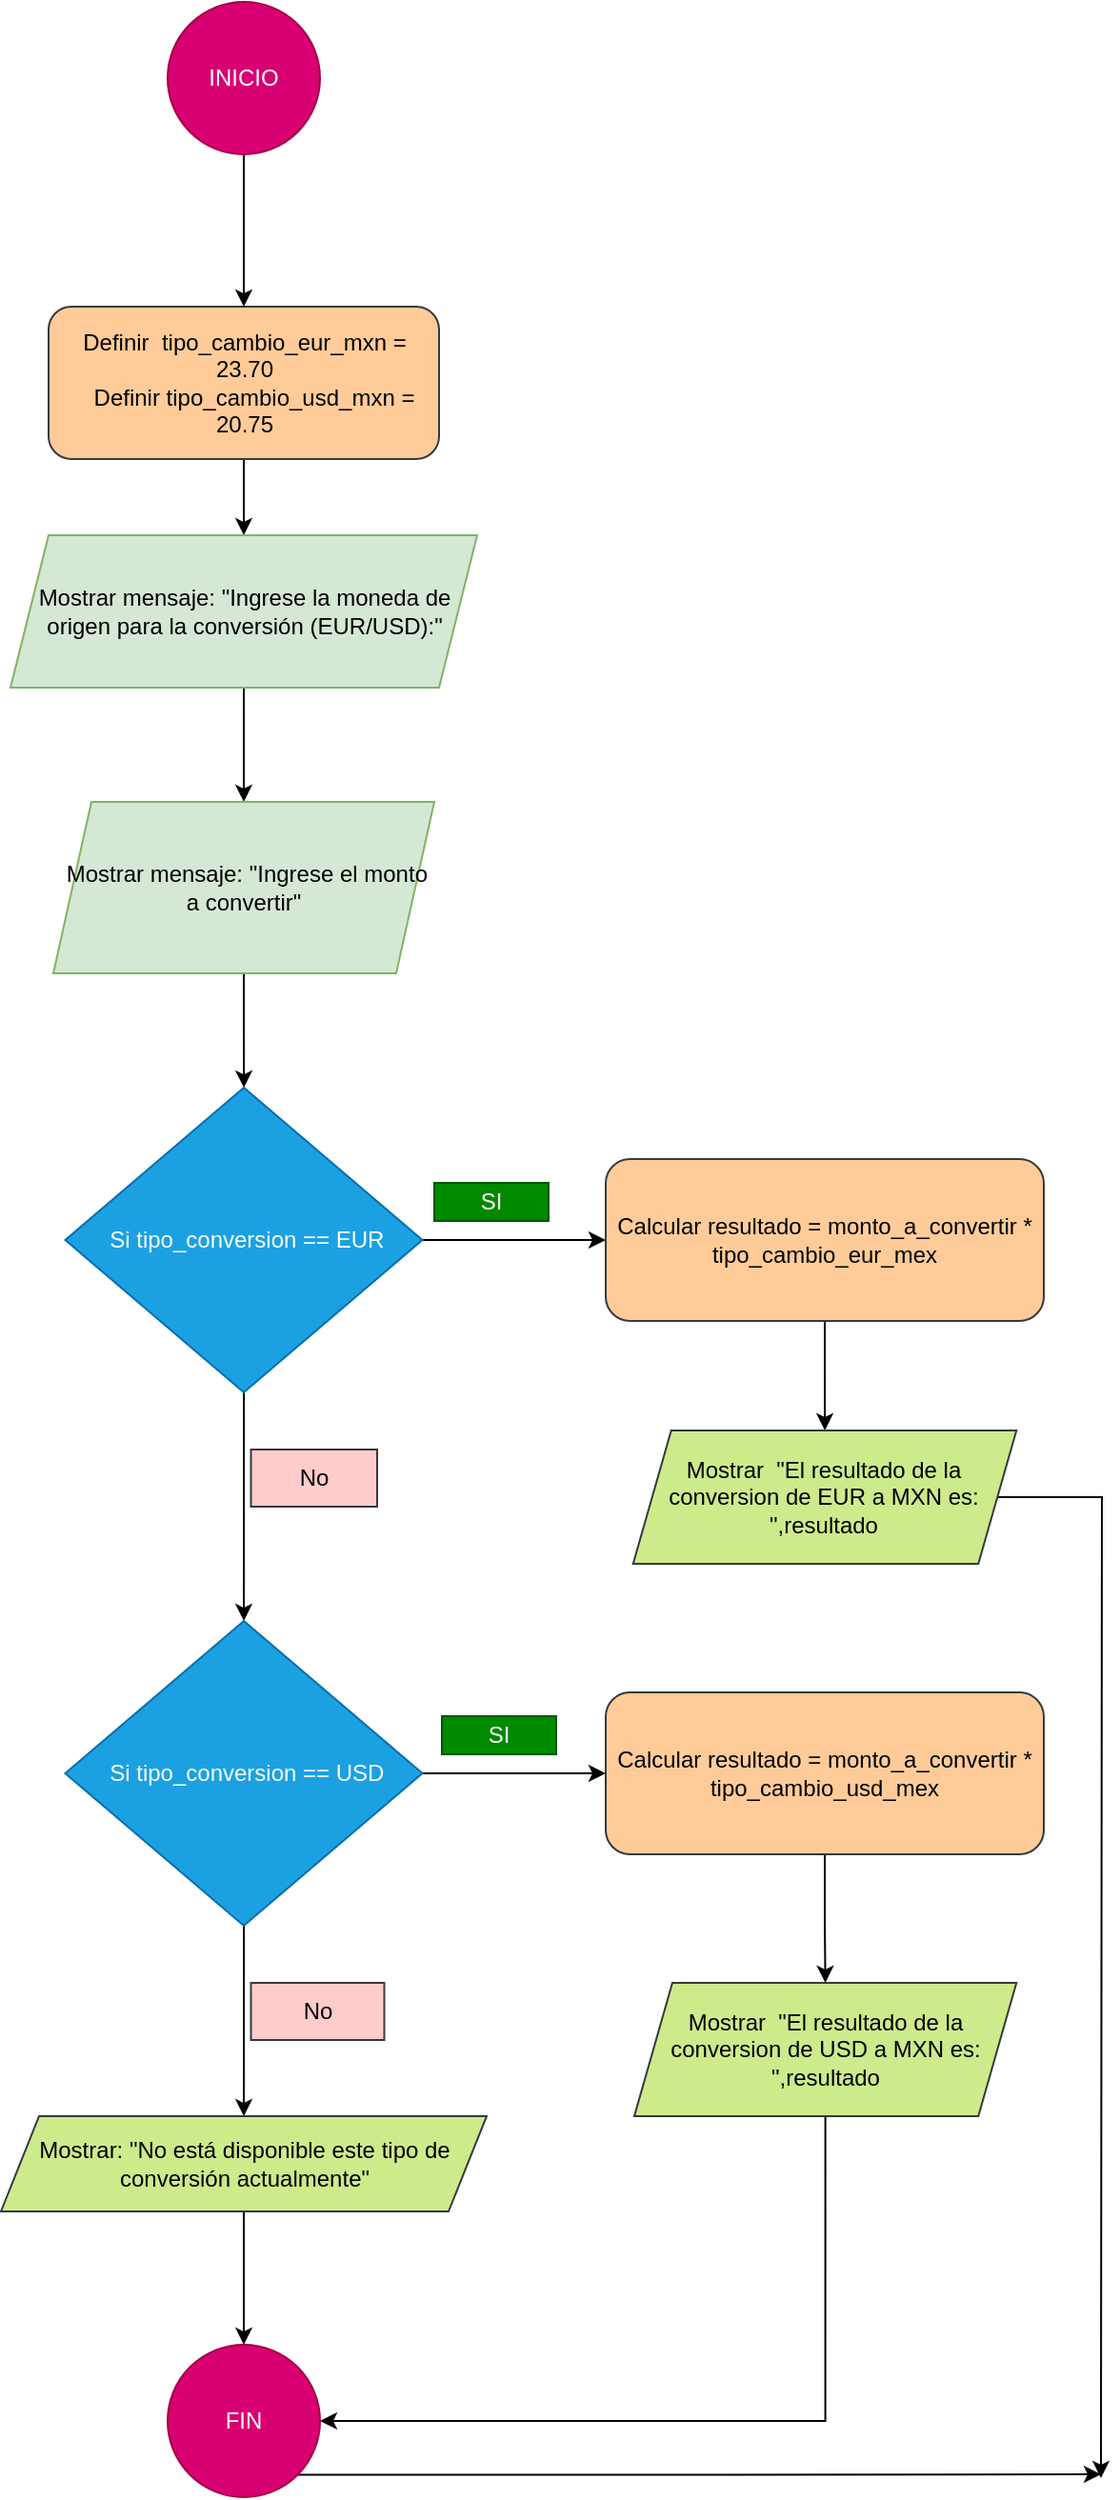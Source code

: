 <mxfile version="25.0.3">
  <diagram id="C5RBs43oDa-KdzZeNtuy" name="Page-1">
    <mxGraphModel dx="1459" dy="2930" grid="1" gridSize="10" guides="1" tooltips="1" connect="1" arrows="1" fold="1" page="1" pageScale="1" pageWidth="827" pageHeight="1169" math="0" shadow="0">
      <root>
        <mxCell id="WIyWlLk6GJQsqaUBKTNV-0" />
        <mxCell id="WIyWlLk6GJQsqaUBKTNV-1" parent="WIyWlLk6GJQsqaUBKTNV-0" />
        <mxCell id="8lLguM_5Jq3QPkRu8nKn-2" value="" style="edgeStyle=orthogonalEdgeStyle;rounded=0;orthogonalLoop=1;jettySize=auto;html=1;" edge="1" parent="WIyWlLk6GJQsqaUBKTNV-1" source="8lLguM_5Jq3QPkRu8nKn-0" target="8lLguM_5Jq3QPkRu8nKn-1">
          <mxGeometry relative="1" as="geometry" />
        </mxCell>
        <mxCell id="8lLguM_5Jq3QPkRu8nKn-0" value="INICIO" style="ellipse;whiteSpace=wrap;html=1;aspect=fixed;fillColor=#d80073;fontColor=#ffffff;strokeColor=#A50040;" vertex="1" parent="WIyWlLk6GJQsqaUBKTNV-1">
          <mxGeometry x="270" y="-2130" width="80" height="80" as="geometry" />
        </mxCell>
        <mxCell id="8lLguM_5Jq3QPkRu8nKn-6" value="" style="edgeStyle=orthogonalEdgeStyle;rounded=0;orthogonalLoop=1;jettySize=auto;html=1;" edge="1" parent="WIyWlLk6GJQsqaUBKTNV-1" source="8lLguM_5Jq3QPkRu8nKn-1" target="8lLguM_5Jq3QPkRu8nKn-4">
          <mxGeometry relative="1" as="geometry" />
        </mxCell>
        <mxCell id="8lLguM_5Jq3QPkRu8nKn-1" value="&lt;div&gt;Definir&amp;nbsp; tipo_cambio_eur_mxn = 23.70&lt;/div&gt;&lt;div&gt;&amp;nbsp; &amp;nbsp;Definir tipo_cambio_usd_mxn = 20.75&lt;/div&gt;" style="rounded=1;whiteSpace=wrap;html=1;fillColor=#ffcc99;strokeColor=#36393d;" vertex="1" parent="WIyWlLk6GJQsqaUBKTNV-1">
          <mxGeometry x="207.5" y="-1970" width="205" height="80" as="geometry" />
        </mxCell>
        <mxCell id="8lLguM_5Jq3QPkRu8nKn-9" value="" style="edgeStyle=orthogonalEdgeStyle;rounded=0;orthogonalLoop=1;jettySize=auto;html=1;" edge="1" parent="WIyWlLk6GJQsqaUBKTNV-1" source="8lLguM_5Jq3QPkRu8nKn-4" target="8lLguM_5Jq3QPkRu8nKn-8">
          <mxGeometry relative="1" as="geometry" />
        </mxCell>
        <mxCell id="8lLguM_5Jq3QPkRu8nKn-4" value="Mostrar mensaje: &quot;Ingrese la moneda de origen para la conversión (EUR/USD):&quot;" style="shape=parallelogram;perimeter=parallelogramPerimeter;whiteSpace=wrap;html=1;fixedSize=1;fillColor=#d5e8d4;strokeColor=#82b366;" vertex="1" parent="WIyWlLk6GJQsqaUBKTNV-1">
          <mxGeometry x="187.5" y="-1850" width="245" height="80" as="geometry" />
        </mxCell>
        <mxCell id="8lLguM_5Jq3QPkRu8nKn-11" value="" style="edgeStyle=orthogonalEdgeStyle;rounded=0;orthogonalLoop=1;jettySize=auto;html=1;" edge="1" parent="WIyWlLk6GJQsqaUBKTNV-1" source="8lLguM_5Jq3QPkRu8nKn-8" target="8lLguM_5Jq3QPkRu8nKn-10">
          <mxGeometry relative="1" as="geometry" />
        </mxCell>
        <mxCell id="8lLguM_5Jq3QPkRu8nKn-8" value="&amp;nbsp;Mostrar mensaje: &quot;Ingrese el monto a convertir&quot;" style="shape=parallelogram;perimeter=parallelogramPerimeter;whiteSpace=wrap;html=1;fixedSize=1;fillColor=#d5e8d4;strokeColor=#82b366;" vertex="1" parent="WIyWlLk6GJQsqaUBKTNV-1">
          <mxGeometry x="210" y="-1710" width="200" height="90" as="geometry" />
        </mxCell>
        <mxCell id="8lLguM_5Jq3QPkRu8nKn-13" value="" style="edgeStyle=orthogonalEdgeStyle;rounded=0;orthogonalLoop=1;jettySize=auto;html=1;" edge="1" parent="WIyWlLk6GJQsqaUBKTNV-1" source="8lLguM_5Jq3QPkRu8nKn-10" target="8lLguM_5Jq3QPkRu8nKn-12">
          <mxGeometry relative="1" as="geometry" />
        </mxCell>
        <mxCell id="8lLguM_5Jq3QPkRu8nKn-24" style="edgeStyle=orthogonalEdgeStyle;rounded=0;orthogonalLoop=1;jettySize=auto;html=1;entryX=0.5;entryY=0;entryDx=0;entryDy=0;" edge="1" parent="WIyWlLk6GJQsqaUBKTNV-1" source="8lLguM_5Jq3QPkRu8nKn-10" target="8lLguM_5Jq3QPkRu8nKn-17">
          <mxGeometry relative="1" as="geometry" />
        </mxCell>
        <mxCell id="8lLguM_5Jq3QPkRu8nKn-10" value="&amp;nbsp;Si tipo_conversion == EUR" style="rhombus;whiteSpace=wrap;html=1;fillColor=#1ba1e2;fontColor=#ffffff;strokeColor=#006EAF;" vertex="1" parent="WIyWlLk6GJQsqaUBKTNV-1">
          <mxGeometry x="216.25" y="-1560" width="187.5" height="160" as="geometry" />
        </mxCell>
        <mxCell id="8lLguM_5Jq3QPkRu8nKn-16" value="" style="edgeStyle=orthogonalEdgeStyle;rounded=0;orthogonalLoop=1;jettySize=auto;html=1;" edge="1" parent="WIyWlLk6GJQsqaUBKTNV-1" source="8lLguM_5Jq3QPkRu8nKn-12" target="8lLguM_5Jq3QPkRu8nKn-15">
          <mxGeometry relative="1" as="geometry" />
        </mxCell>
        <mxCell id="8lLguM_5Jq3QPkRu8nKn-12" value="Calcular resultado = monto_a_convertir * tipo_cambio_eur_mex" style="rounded=1;whiteSpace=wrap;html=1;fillColor=#ffcc99;strokeColor=#36393d;" vertex="1" parent="WIyWlLk6GJQsqaUBKTNV-1">
          <mxGeometry x="500" y="-1522.5" width="230" height="85" as="geometry" />
        </mxCell>
        <mxCell id="8lLguM_5Jq3QPkRu8nKn-14" value="SI" style="rounded=0;whiteSpace=wrap;html=1;fillColor=#008a00;fontColor=#ffffff;strokeColor=#005700;" vertex="1" parent="WIyWlLk6GJQsqaUBKTNV-1">
          <mxGeometry x="410" y="-1510" width="60" height="20" as="geometry" />
        </mxCell>
        <mxCell id="8lLguM_5Jq3QPkRu8nKn-41" style="edgeStyle=orthogonalEdgeStyle;rounded=0;orthogonalLoop=1;jettySize=auto;html=1;exitX=1;exitY=0.5;exitDx=0;exitDy=0;" edge="1" parent="WIyWlLk6GJQsqaUBKTNV-1" source="8lLguM_5Jq3QPkRu8nKn-15">
          <mxGeometry relative="1" as="geometry">
            <mxPoint x="760" y="-830" as="targetPoint" />
          </mxGeometry>
        </mxCell>
        <mxCell id="8lLguM_5Jq3QPkRu8nKn-15" value="Mostrar&amp;nbsp; &quot;El resultado de la conversion de EUR a MXN es: &quot;,resultado" style="shape=parallelogram;perimeter=parallelogramPerimeter;whiteSpace=wrap;html=1;fixedSize=1;fillColor=#cdeb8b;strokeColor=#36393d;" vertex="1" parent="WIyWlLk6GJQsqaUBKTNV-1">
          <mxGeometry x="514.38" y="-1380" width="201.25" height="70" as="geometry" />
        </mxCell>
        <mxCell id="8lLguM_5Jq3QPkRu8nKn-20" value="" style="edgeStyle=orthogonalEdgeStyle;rounded=0;orthogonalLoop=1;jettySize=auto;html=1;" edge="1" parent="WIyWlLk6GJQsqaUBKTNV-1" source="8lLguM_5Jq3QPkRu8nKn-17" target="8lLguM_5Jq3QPkRu8nKn-18">
          <mxGeometry relative="1" as="geometry" />
        </mxCell>
        <mxCell id="8lLguM_5Jq3QPkRu8nKn-27" value="" style="edgeStyle=orthogonalEdgeStyle;rounded=0;orthogonalLoop=1;jettySize=auto;html=1;" edge="1" parent="WIyWlLk6GJQsqaUBKTNV-1" source="8lLguM_5Jq3QPkRu8nKn-17" target="8lLguM_5Jq3QPkRu8nKn-26">
          <mxGeometry relative="1" as="geometry" />
        </mxCell>
        <mxCell id="8lLguM_5Jq3QPkRu8nKn-17" value="&amp;nbsp;Si tipo_conversion == USD" style="rhombus;whiteSpace=wrap;html=1;fillColor=#1ba1e2;fontColor=#ffffff;strokeColor=#006EAF;" vertex="1" parent="WIyWlLk6GJQsqaUBKTNV-1">
          <mxGeometry x="216.25" y="-1280" width="187.5" height="160" as="geometry" />
        </mxCell>
        <mxCell id="8lLguM_5Jq3QPkRu8nKn-22" value="" style="edgeStyle=orthogonalEdgeStyle;rounded=0;orthogonalLoop=1;jettySize=auto;html=1;" edge="1" parent="WIyWlLk6GJQsqaUBKTNV-1" source="8lLguM_5Jq3QPkRu8nKn-18" target="8lLguM_5Jq3QPkRu8nKn-19">
          <mxGeometry relative="1" as="geometry" />
        </mxCell>
        <mxCell id="8lLguM_5Jq3QPkRu8nKn-18" value="Calcular resultado = monto_a_convertir * tipo_cambio_usd_mex" style="rounded=1;whiteSpace=wrap;html=1;fillColor=#ffcc99;strokeColor=#36393d;" vertex="1" parent="WIyWlLk6GJQsqaUBKTNV-1">
          <mxGeometry x="500" y="-1242.5" width="230" height="85" as="geometry" />
        </mxCell>
        <mxCell id="8lLguM_5Jq3QPkRu8nKn-38" style="edgeStyle=orthogonalEdgeStyle;rounded=0;orthogonalLoop=1;jettySize=auto;html=1;exitX=0.5;exitY=1;exitDx=0;exitDy=0;entryX=1;entryY=0.5;entryDx=0;entryDy=0;" edge="1" parent="WIyWlLk6GJQsqaUBKTNV-1" source="8lLguM_5Jq3QPkRu8nKn-19" target="8lLguM_5Jq3QPkRu8nKn-29">
          <mxGeometry relative="1" as="geometry" />
        </mxCell>
        <mxCell id="8lLguM_5Jq3QPkRu8nKn-19" value="Mostrar&amp;nbsp; &quot;El resultado de la conversion de USD a MXN es: &quot;,resultado" style="shape=parallelogram;perimeter=parallelogramPerimeter;whiteSpace=wrap;html=1;fixedSize=1;fillColor=#cdeb8b;strokeColor=#36393d;" vertex="1" parent="WIyWlLk6GJQsqaUBKTNV-1">
          <mxGeometry x="515" y="-1090" width="200.63" height="70" as="geometry" />
        </mxCell>
        <mxCell id="8lLguM_5Jq3QPkRu8nKn-21" value="SI" style="rounded=0;whiteSpace=wrap;html=1;fillColor=#008a00;fontColor=#ffffff;strokeColor=#005700;" vertex="1" parent="WIyWlLk6GJQsqaUBKTNV-1">
          <mxGeometry x="414" y="-1230" width="60" height="20" as="geometry" />
        </mxCell>
        <mxCell id="8lLguM_5Jq3QPkRu8nKn-25" value="&lt;div&gt;No&lt;/div&gt;" style="rounded=0;whiteSpace=wrap;html=1;fillColor=#ffcccc;strokeColor=#36393d;" vertex="1" parent="WIyWlLk6GJQsqaUBKTNV-1">
          <mxGeometry x="313.75" y="-1370" width="66.25" height="30" as="geometry" />
        </mxCell>
        <mxCell id="8lLguM_5Jq3QPkRu8nKn-30" value="" style="edgeStyle=orthogonalEdgeStyle;rounded=0;orthogonalLoop=1;jettySize=auto;html=1;" edge="1" parent="WIyWlLk6GJQsqaUBKTNV-1" source="8lLguM_5Jq3QPkRu8nKn-26" target="8lLguM_5Jq3QPkRu8nKn-29">
          <mxGeometry relative="1" as="geometry" />
        </mxCell>
        <mxCell id="8lLguM_5Jq3QPkRu8nKn-26" value="Mostrar: &quot;No está disponible este tipo de conversión actualmente&quot;" style="shape=parallelogram;perimeter=parallelogramPerimeter;whiteSpace=wrap;html=1;fixedSize=1;fillColor=#cdeb8b;strokeColor=#36393d;" vertex="1" parent="WIyWlLk6GJQsqaUBKTNV-1">
          <mxGeometry x="182.5" y="-1020" width="255" height="50" as="geometry" />
        </mxCell>
        <mxCell id="8lLguM_5Jq3QPkRu8nKn-28" value="No" style="rounded=0;whiteSpace=wrap;html=1;fillColor=#ffcccc;strokeColor=#36393d;" vertex="1" parent="WIyWlLk6GJQsqaUBKTNV-1">
          <mxGeometry x="313.75" y="-1090" width="70" height="30" as="geometry" />
        </mxCell>
        <mxCell id="8lLguM_5Jq3QPkRu8nKn-40" style="edgeStyle=orthogonalEdgeStyle;rounded=0;orthogonalLoop=1;jettySize=auto;html=1;exitX=1;exitY=1;exitDx=0;exitDy=0;" edge="1" parent="WIyWlLk6GJQsqaUBKTNV-1" source="8lLguM_5Jq3QPkRu8nKn-29">
          <mxGeometry relative="1" as="geometry">
            <mxPoint x="760" y="-832" as="targetPoint" />
          </mxGeometry>
        </mxCell>
        <mxCell id="8lLguM_5Jq3QPkRu8nKn-29" value="FIN" style="ellipse;whiteSpace=wrap;html=1;fillColor=#d80073;fontColor=#ffffff;strokeColor=#A50040;" vertex="1" parent="WIyWlLk6GJQsqaUBKTNV-1">
          <mxGeometry x="270" y="-900" width="80" height="80" as="geometry" />
        </mxCell>
      </root>
    </mxGraphModel>
  </diagram>
</mxfile>
